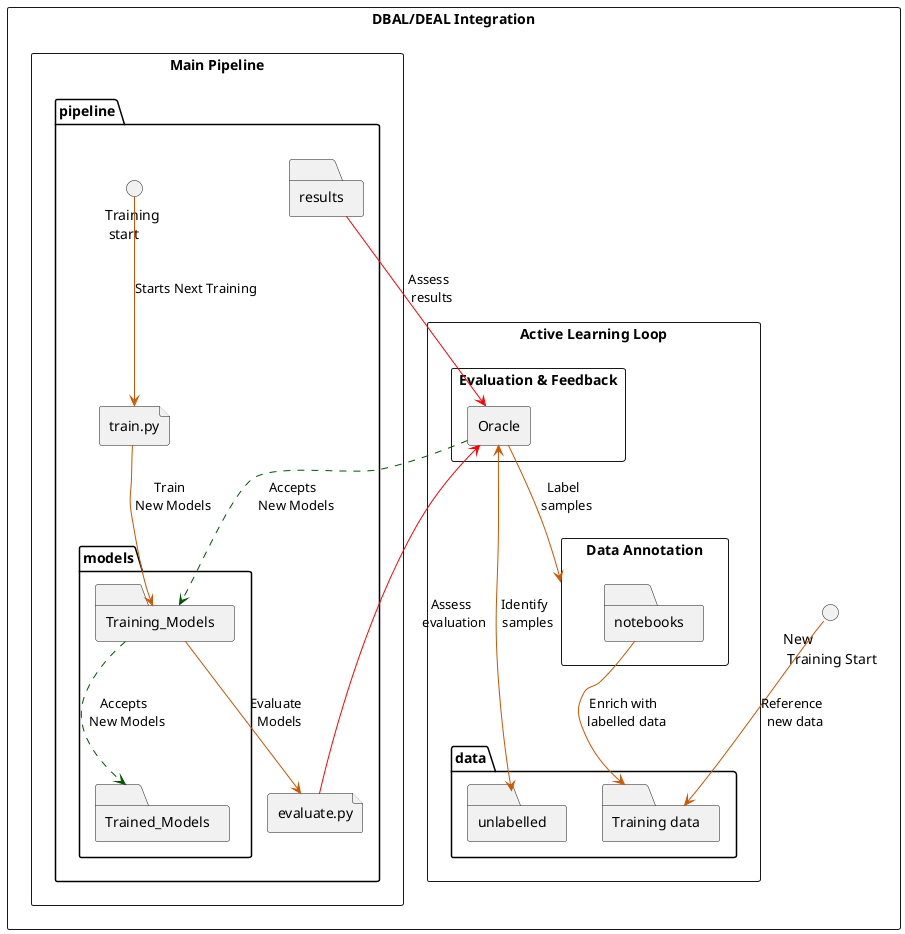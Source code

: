 @startuml

rectangle "DBAL/DEAL Integration" {
  
  rectangle "Main Pipeline" {
    folder "pipeline" {
      circle new_pipeline_2 as "Training \n start"
      file "train.py" as ModelTrain
      file "evaluate.py" as ActiveEval
      
      folder "models" as Models {
        folder "Trained_Models"
        folder "Training_Models" 
      }
      folder "results"
    }
  }

  rectangle "Active Learning Loop" {
    folder data {
      folder labelled as "Training data"
      folder unlabelled
    }

    rectangle "Data Annotation" as DataAnnotation {
      folder notebooks
    }
    
    rectangle "Evaluation & Feedback" as EvaluationFeedback {
      agent "Oracle" as oracle
    }
  }
  circle new_pipeline as "New \n Training Start"
}

oracle <--> unlabelled #CC5500 : "Identify \n samples"
oracle --> DataAnnotation #CC5500 : "Label \n samples"
notebooks -down-> labelled #CC5500 : "Enrich with \n labelled data"
labelled <-up- new_pipeline #CC5500 : "Reference \n new data"
new_pipeline_2 -down-> ModelTrain #CC5500 : "Starts Next Training"
ModelTrain --> Training_Models #CC5500 : "Train \n New Models"
Training_Models --> ActiveEval #CC5500 : "Evaluate \n Models"
ActiveEval --> oracle #FF0000 : "Assess \n evaluation"
results --> oracle #FF0000 : "Assess \n results"
oracle -..> Training_Models #005500 : "Accepts \n New Models"
Training_Models .down.> Trained_Models #005500 : "Accepts \n New Models"

@enduml